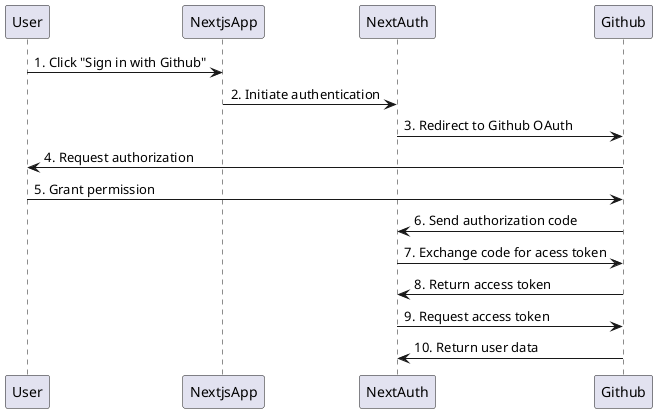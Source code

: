 @startuml login
participant User
participant NextjsApp
participant NextAuth
participant Github

User->NextjsApp:1. Click "Sign in with Github"
NextjsApp->NextAuth:2. Initiate authentication
NextAuth->Github:3. Redirect to Github OAuth
Github->User:4. Request authorization
User->Github:5. Grant permission
Github->NextAuth:6. Send authorization code
NextAuth->Github:7. Exchange code for acess token
Github->NextAuth:8. Return access token
NextAuth->Github:9. Request access token
Github->NextAuth:10. Return user data
@enduml